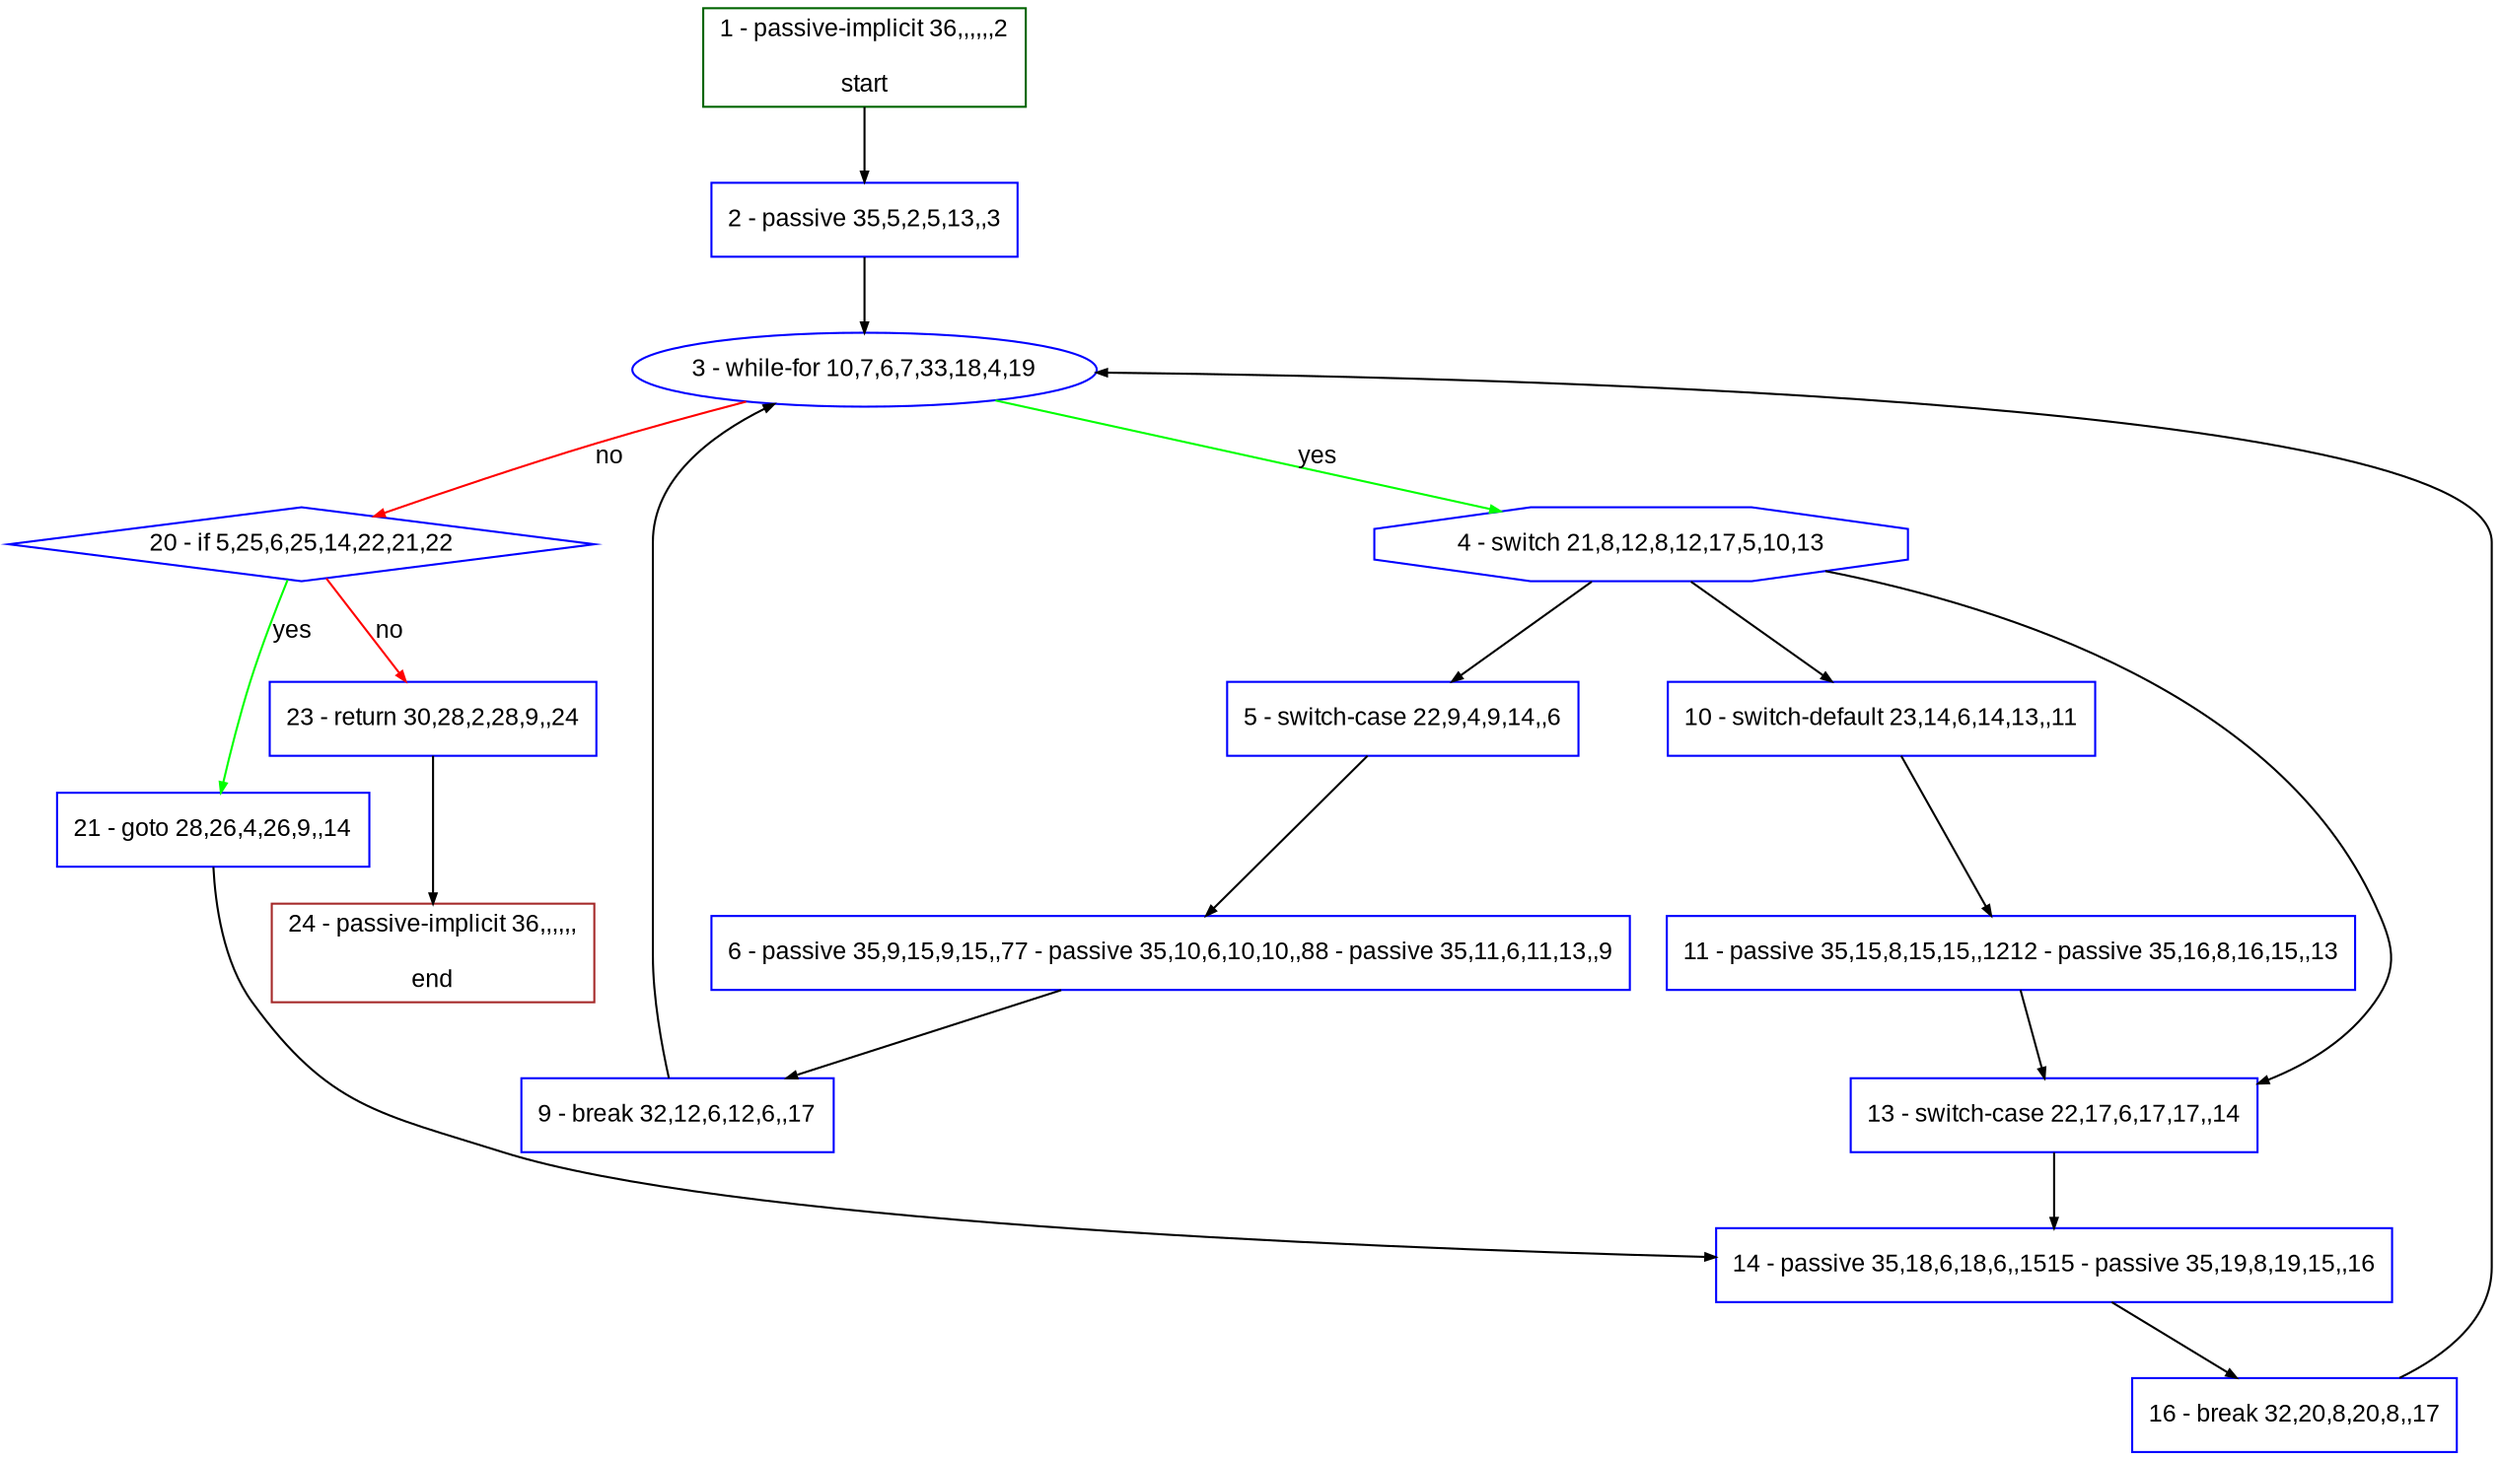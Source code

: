 digraph "" {
  graph [bgcolor="white", fillcolor="#FFFFCC", pack="true", packmode="clust", fontname="Arial", label="", fontsize="12", compound="true", style="rounded,filled"];
  node [node_initialized="no", fillcolor="white", fontname="Arial", label="", color="grey", fontsize="12", fixedsize="false", compound="true", shape="rectangle", style="filled"];
  edge [arrowtail="none", lhead="", fontcolor="black", fontname="Arial", label="", color="black", fontsize="12", arrowhead="normal", arrowsize="0.5", compound="true", ltail="", dir="forward"];
  __N1 [fillcolor="#ffffff", label="2 - passive 35,5,2,5,13,,3", color="#0000ff", shape="box", style="filled"];
  __N2 [fillcolor="#ffffff", label="1 - passive-implicit 36,,,,,,2\n\nstart", color="#006400", shape="box", style="filled"];
  __N3 [fillcolor="#ffffff", label="3 - while-for 10,7,6,7,33,18,4,19", color="#0000ff", shape="oval", style="filled"];
  __N4 [fillcolor="#ffffff", label="4 - switch 21,8,12,8,12,17,5,10,13", color="#0000ff", shape="octagon", style="filled"];
  __N5 [fillcolor="#ffffff", label="20 - if 5,25,6,25,14,22,21,22", color="#0000ff", shape="diamond", style="filled"];
  __N6 [fillcolor="#ffffff", label="5 - switch-case 22,9,4,9,14,,6", color="#0000ff", shape="box", style="filled"];
  __N7 [fillcolor="#ffffff", label="10 - switch-default 23,14,6,14,13,,11", color="#0000ff", shape="box", style="filled"];
  __N8 [fillcolor="#ffffff", label="13 - switch-case 22,17,6,17,17,,14", color="#0000ff", shape="box", style="filled"];
  __N9 [fillcolor="#ffffff", label="6 - passive 35,9,15,9,15,,77 - passive 35,10,6,10,10,,88 - passive 35,11,6,11,13,,9", color="#0000ff", shape="box", style="filled"];
  __N10 [fillcolor="#ffffff", label="9 - break 32,12,6,12,6,,17", color="#0000ff", shape="box", style="filled"];
  __N11 [fillcolor="#ffffff", label="11 - passive 35,15,8,15,15,,1212 - passive 35,16,8,16,15,,13", color="#0000ff", shape="box", style="filled"];
  __N12 [fillcolor="#ffffff", label="14 - passive 35,18,6,18,6,,1515 - passive 35,19,8,19,15,,16", color="#0000ff", shape="box", style="filled"];
  __N13 [fillcolor="#ffffff", label="16 - break 32,20,8,20,8,,17", color="#0000ff", shape="box", style="filled"];
  __N14 [fillcolor="#ffffff", label="21 - goto 28,26,4,26,9,,14", color="#0000ff", shape="box", style="filled"];
  __N15 [fillcolor="#ffffff", label="23 - return 30,28,2,28,9,,24", color="#0000ff", shape="box", style="filled"];
  __N16 [fillcolor="#ffffff", label="24 - passive-implicit 36,,,,,,\n\nend", color="#a52a2a", shape="box", style="filled"];
  __N2 -> __N1 [arrowtail="none", color="#000000", label="", arrowhead="normal", dir="forward"];
  __N1 -> __N3 [arrowtail="none", color="#000000", label="", arrowhead="normal", dir="forward"];
  __N3 -> __N4 [arrowtail="none", color="#00ff00", label="yes", arrowhead="normal", dir="forward"];
  __N3 -> __N5 [arrowtail="none", color="#ff0000", label="no", arrowhead="normal", dir="forward"];
  __N4 -> __N6 [arrowtail="none", color="#000000", label="", arrowhead="normal", dir="forward"];
  __N4 -> __N7 [arrowtail="none", color="#000000", label="", arrowhead="normal", dir="forward"];
  __N4 -> __N8 [arrowtail="none", color="#000000", label="", arrowhead="normal", dir="forward"];
  __N6 -> __N9 [arrowtail="none", color="#000000", label="", arrowhead="normal", dir="forward"];
  __N9 -> __N10 [arrowtail="none", color="#000000", label="", arrowhead="normal", dir="forward"];
  __N10 -> __N3 [arrowtail="none", color="#000000", label="", arrowhead="normal", dir="forward"];
  __N7 -> __N11 [arrowtail="none", color="#000000", label="", arrowhead="normal", dir="forward"];
  __N11 -> __N8 [arrowtail="none", color="#000000", label="", arrowhead="normal", dir="forward"];
  __N8 -> __N12 [arrowtail="none", color="#000000", label="", arrowhead="normal", dir="forward"];
  __N12 -> __N13 [arrowtail="none", color="#000000", label="", arrowhead="normal", dir="forward"];
  __N13 -> __N3 [arrowtail="none", color="#000000", label="", arrowhead="normal", dir="forward"];
  __N5 -> __N14 [arrowtail="none", color="#00ff00", label="yes", arrowhead="normal", dir="forward"];
  __N5 -> __N15 [arrowtail="none", color="#ff0000", label="no", arrowhead="normal", dir="forward"];
  __N14 -> __N12 [arrowtail="none", color="#000000", label="", arrowhead="normal", dir="forward"];
  __N15 -> __N16 [arrowtail="none", color="#000000", label="", arrowhead="normal", dir="forward"];
}
